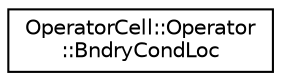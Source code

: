 digraph "Graphical Class Hierarchy"
{
  edge [fontname="Helvetica",fontsize="10",labelfontname="Helvetica",labelfontsize="10"];
  node [fontname="Helvetica",fontsize="10",shape=record];
  rankdir="LR";
  Node1 [label="OperatorCell::Operator\l::BndryCondLoc",height=0.2,width=0.4,color="black", fillcolor="white", style="filled",URL="$classOperatorCell_1_1Operator_1_1BndryCondLoc.html"];
}
